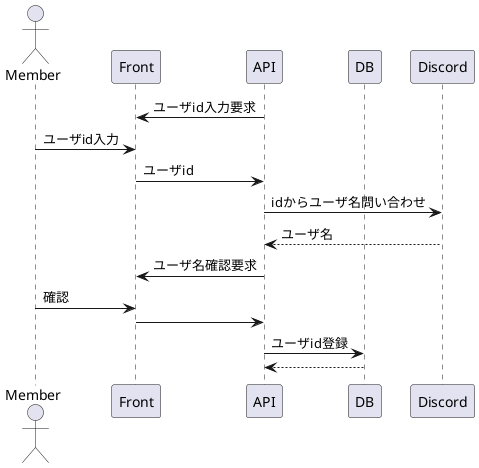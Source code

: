 @startuml
actor       Member       as men
participant Front as scr
participant API as api
participant DB as db
participant Discord as dis

api->scr:ユーザid入力要求
men->scr:ユーザid入力
scr->api:ユーザid
api->dis:idからユーザ名問い合わせ
dis-->api:ユーザ名
api->scr:ユーザ名確認要求
men->scr:確認
scr->api:
api->db:ユーザid登録
db-->api: